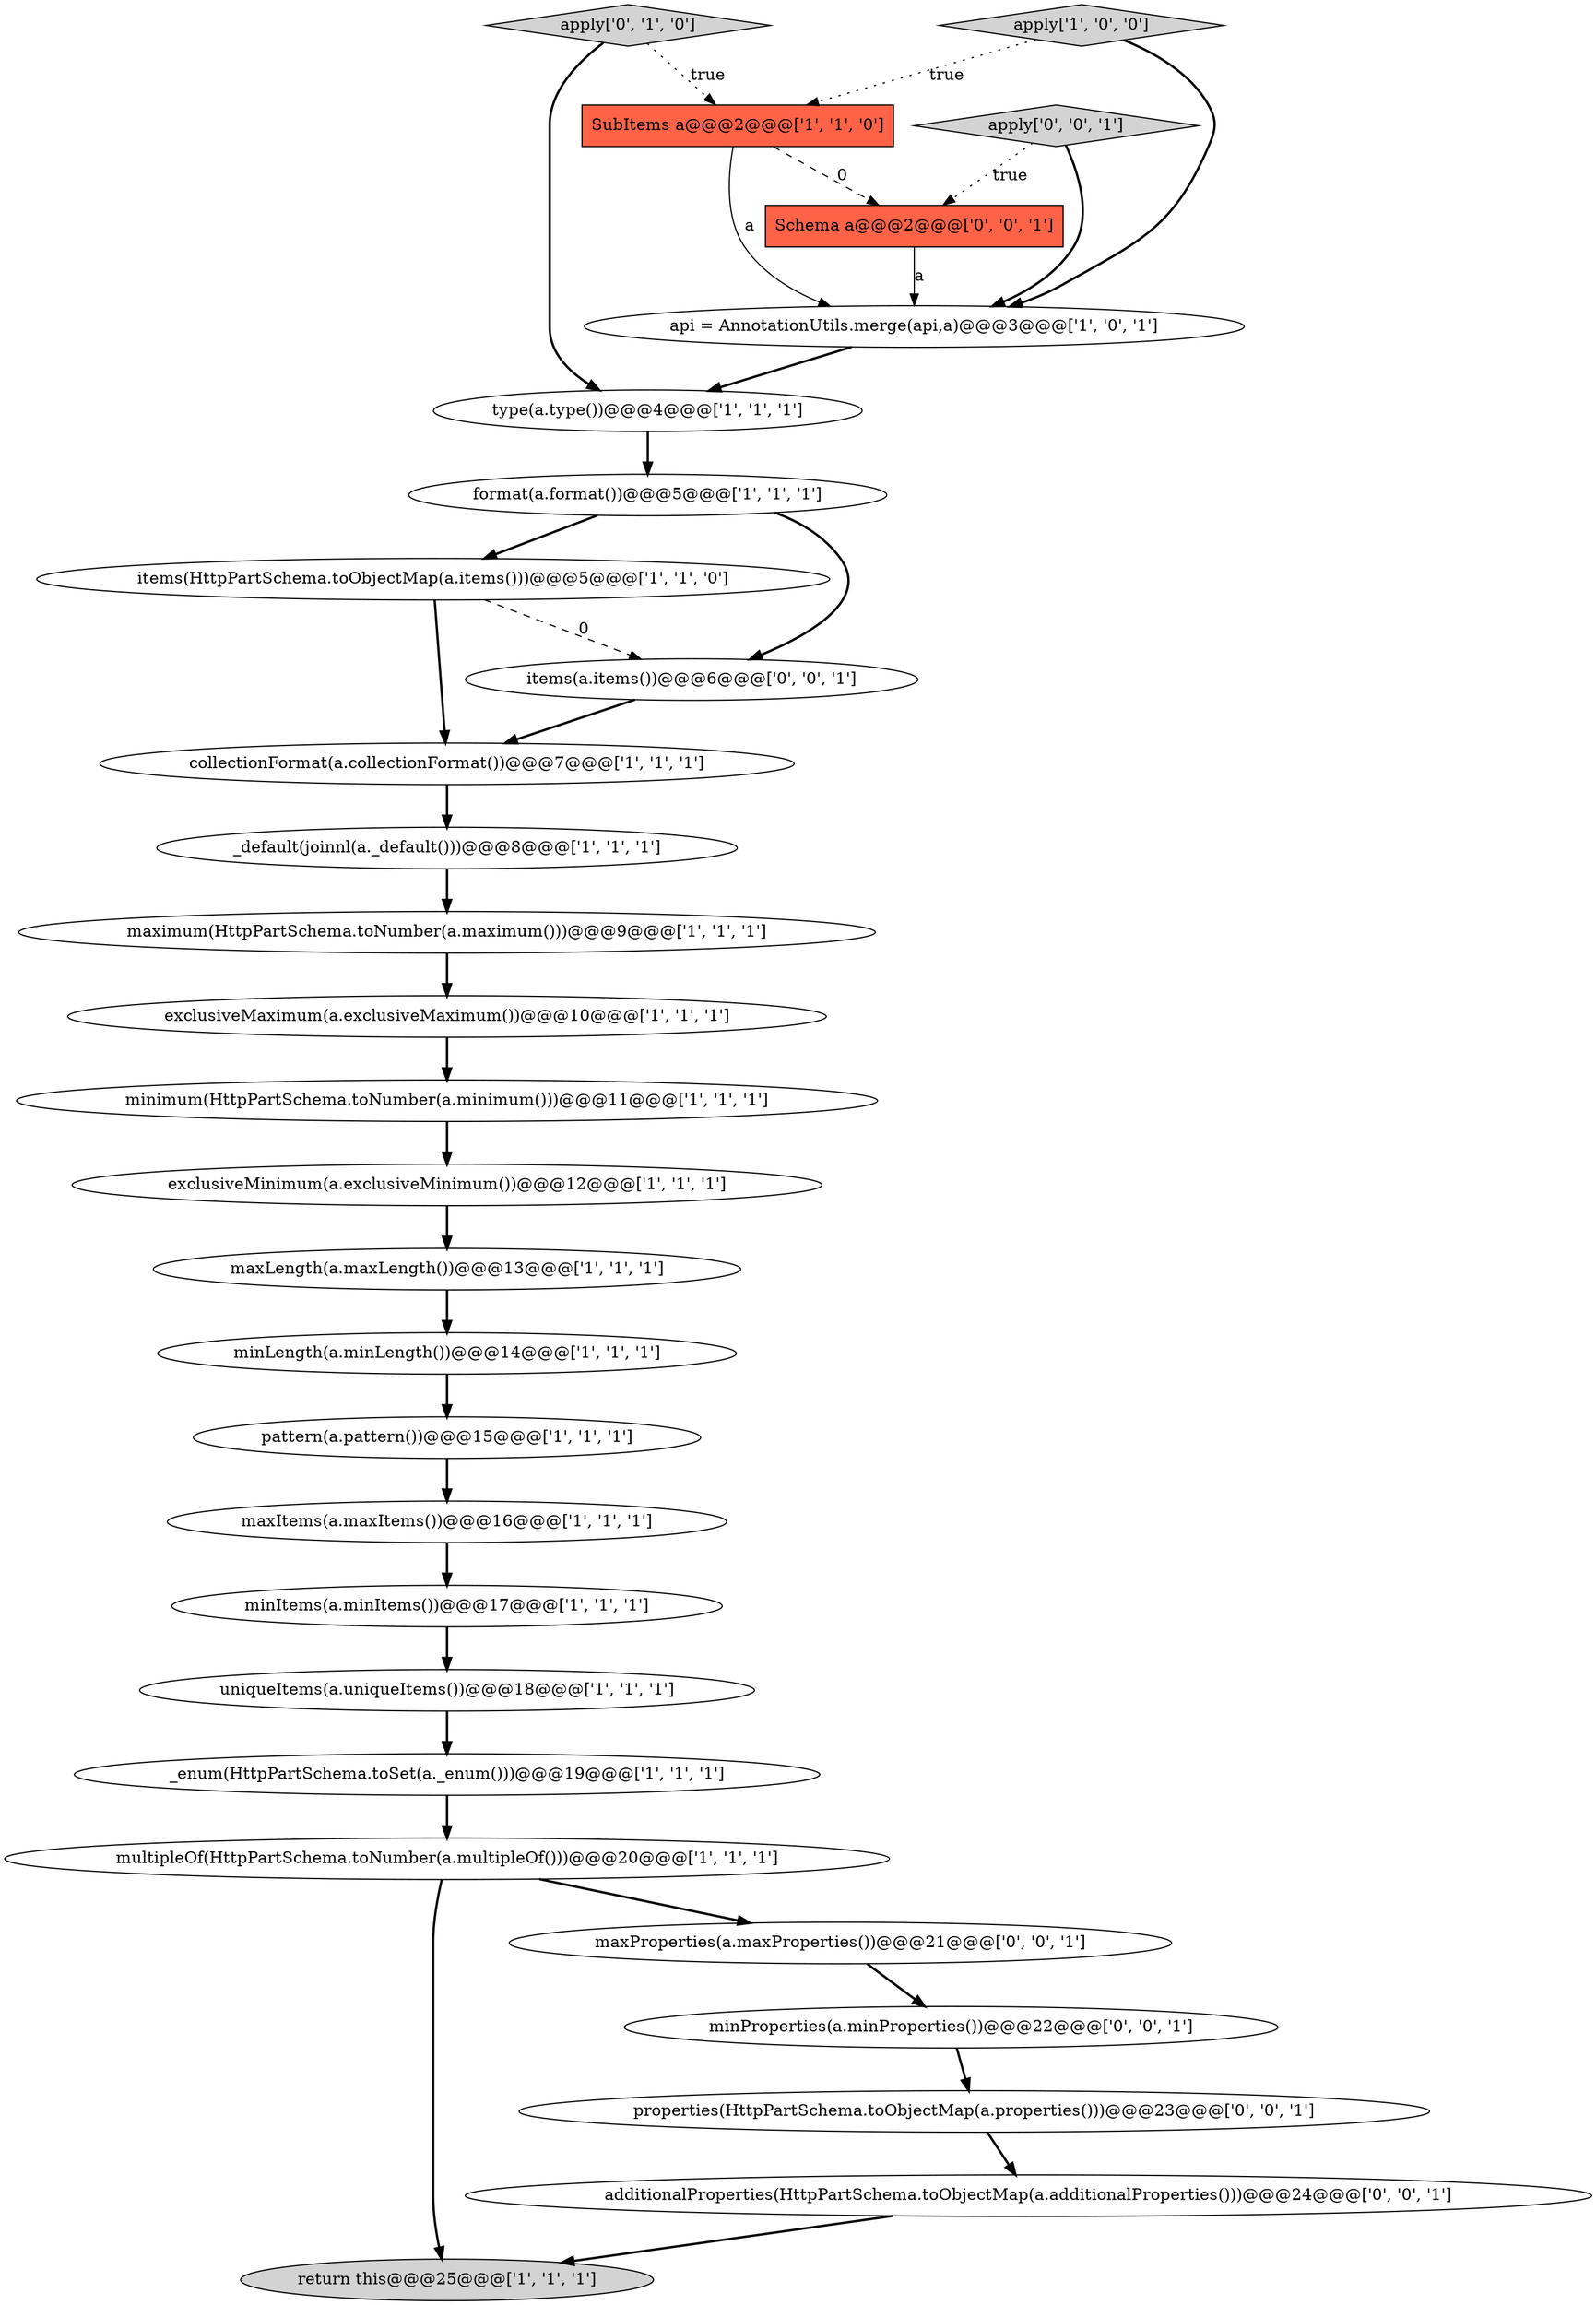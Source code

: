 digraph {
25 [style = filled, label = "maxProperties(a.maxProperties())@@@21@@@['0', '0', '1']", fillcolor = white, shape = ellipse image = "AAA0AAABBB3BBB"];
1 [style = filled, label = "multipleOf(HttpPartSchema.toNumber(a.multipleOf()))@@@20@@@['1', '1', '1']", fillcolor = white, shape = ellipse image = "AAA0AAABBB1BBB"];
12 [style = filled, label = "pattern(a.pattern())@@@15@@@['1', '1', '1']", fillcolor = white, shape = ellipse image = "AAA0AAABBB1BBB"];
18 [style = filled, label = "api = AnnotationUtils.merge(api,a)@@@3@@@['1', '0', '1']", fillcolor = white, shape = ellipse image = "AAA0AAABBB1BBB"];
21 [style = filled, label = "apply['0', '1', '0']", fillcolor = lightgray, shape = diamond image = "AAA0AAABBB2BBB"];
23 [style = filled, label = "additionalProperties(HttpPartSchema.toObjectMap(a.additionalProperties()))@@@24@@@['0', '0', '1']", fillcolor = white, shape = ellipse image = "AAA0AAABBB3BBB"];
7 [style = filled, label = "type(a.type())@@@4@@@['1', '1', '1']", fillcolor = white, shape = ellipse image = "AAA0AAABBB1BBB"];
3 [style = filled, label = "maximum(HttpPartSchema.toNumber(a.maximum()))@@@9@@@['1', '1', '1']", fillcolor = white, shape = ellipse image = "AAA0AAABBB1BBB"];
4 [style = filled, label = "maxItems(a.maxItems())@@@16@@@['1', '1', '1']", fillcolor = white, shape = ellipse image = "AAA0AAABBB1BBB"];
6 [style = filled, label = "maxLength(a.maxLength())@@@13@@@['1', '1', '1']", fillcolor = white, shape = ellipse image = "AAA0AAABBB1BBB"];
28 [style = filled, label = "minProperties(a.minProperties())@@@22@@@['0', '0', '1']", fillcolor = white, shape = ellipse image = "AAA0AAABBB3BBB"];
17 [style = filled, label = "minItems(a.minItems())@@@17@@@['1', '1', '1']", fillcolor = white, shape = ellipse image = "AAA0AAABBB1BBB"];
22 [style = filled, label = "Schema a@@@2@@@['0', '0', '1']", fillcolor = tomato, shape = box image = "AAA0AAABBB3BBB"];
10 [style = filled, label = "apply['1', '0', '0']", fillcolor = lightgray, shape = diamond image = "AAA0AAABBB1BBB"];
0 [style = filled, label = "format(a.format())@@@5@@@['1', '1', '1']", fillcolor = white, shape = ellipse image = "AAA0AAABBB1BBB"];
14 [style = filled, label = "uniqueItems(a.uniqueItems())@@@18@@@['1', '1', '1']", fillcolor = white, shape = ellipse image = "AAA0AAABBB1BBB"];
13 [style = filled, label = "minLength(a.minLength())@@@14@@@['1', '1', '1']", fillcolor = white, shape = ellipse image = "AAA0AAABBB1BBB"];
2 [style = filled, label = "return this@@@25@@@['1', '1', '1']", fillcolor = lightgray, shape = ellipse image = "AAA0AAABBB1BBB"];
16 [style = filled, label = "_default(joinnl(a._default()))@@@8@@@['1', '1', '1']", fillcolor = white, shape = ellipse image = "AAA0AAABBB1BBB"];
20 [style = filled, label = "exclusiveMinimum(a.exclusiveMinimum())@@@12@@@['1', '1', '1']", fillcolor = white, shape = ellipse image = "AAA0AAABBB1BBB"];
5 [style = filled, label = "_enum(HttpPartSchema.toSet(a._enum()))@@@19@@@['1', '1', '1']", fillcolor = white, shape = ellipse image = "AAA0AAABBB1BBB"];
24 [style = filled, label = "properties(HttpPartSchema.toObjectMap(a.properties()))@@@23@@@['0', '0', '1']", fillcolor = white, shape = ellipse image = "AAA0AAABBB3BBB"];
8 [style = filled, label = "exclusiveMaximum(a.exclusiveMaximum())@@@10@@@['1', '1', '1']", fillcolor = white, shape = ellipse image = "AAA0AAABBB1BBB"];
15 [style = filled, label = "items(HttpPartSchema.toObjectMap(a.items()))@@@5@@@['1', '1', '0']", fillcolor = white, shape = ellipse image = "AAA0AAABBB1BBB"];
26 [style = filled, label = "apply['0', '0', '1']", fillcolor = lightgray, shape = diamond image = "AAA0AAABBB3BBB"];
9 [style = filled, label = "minimum(HttpPartSchema.toNumber(a.minimum()))@@@11@@@['1', '1', '1']", fillcolor = white, shape = ellipse image = "AAA0AAABBB1BBB"];
27 [style = filled, label = "items(a.items())@@@6@@@['0', '0', '1']", fillcolor = white, shape = ellipse image = "AAA0AAABBB3BBB"];
11 [style = filled, label = "collectionFormat(a.collectionFormat())@@@7@@@['1', '1', '1']", fillcolor = white, shape = ellipse image = "AAA0AAABBB1BBB"];
19 [style = filled, label = "SubItems a@@@2@@@['1', '1', '0']", fillcolor = tomato, shape = box image = "AAA0AAABBB1BBB"];
11->16 [style = bold, label=""];
16->3 [style = bold, label=""];
10->18 [style = bold, label=""];
25->28 [style = bold, label=""];
4->17 [style = bold, label=""];
0->27 [style = bold, label=""];
26->18 [style = bold, label=""];
9->20 [style = bold, label=""];
7->0 [style = bold, label=""];
20->6 [style = bold, label=""];
26->22 [style = dotted, label="true"];
0->15 [style = bold, label=""];
5->1 [style = bold, label=""];
19->18 [style = solid, label="a"];
13->12 [style = bold, label=""];
15->11 [style = bold, label=""];
27->11 [style = bold, label=""];
12->4 [style = bold, label=""];
17->14 [style = bold, label=""];
10->19 [style = dotted, label="true"];
3->8 [style = bold, label=""];
6->13 [style = bold, label=""];
21->19 [style = dotted, label="true"];
8->9 [style = bold, label=""];
22->18 [style = solid, label="a"];
28->24 [style = bold, label=""];
21->7 [style = bold, label=""];
1->2 [style = bold, label=""];
15->27 [style = dashed, label="0"];
23->2 [style = bold, label=""];
18->7 [style = bold, label=""];
1->25 [style = bold, label=""];
19->22 [style = dashed, label="0"];
14->5 [style = bold, label=""];
24->23 [style = bold, label=""];
}
